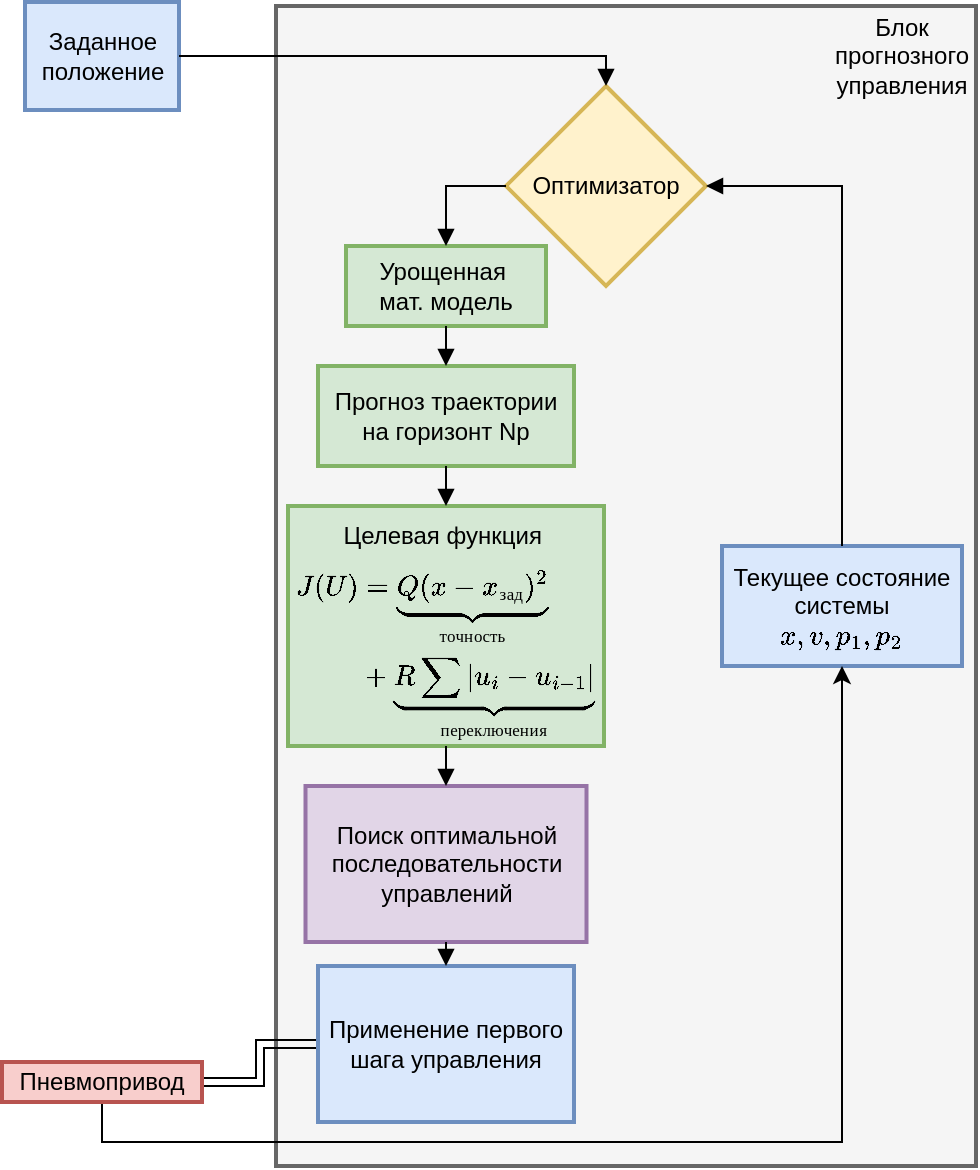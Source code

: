 <mxfile version="26.0.16">
  <diagram name="Страница — 1" id="cn9Pbhil55SfpPsUw8UA">
    <mxGraphModel dx="1680" dy="675" grid="1" gridSize="10" guides="1" tooltips="1" connect="1" arrows="1" fold="1" page="1" pageScale="1" pageWidth="827" pageHeight="1169" math="1" shadow="0">
      <root>
        <mxCell id="0" />
        <mxCell id="1" parent="0" />
        <mxCell id="BSyK09EKYatqEkYVccjK-1" value="" style="whiteSpace=wrap;strokeWidth=2;fillColor=#f5f5f5;fontColor=#333333;strokeColor=#666666;" vertex="1" parent="1">
          <mxGeometry x="477" y="90" width="350" height="580" as="geometry" />
        </mxCell>
        <mxCell id="BSyK09EKYatqEkYVccjK-2" value="Заданное положение" style="whiteSpace=wrap;strokeWidth=2;fillColor=#dae8fc;strokeColor=#6c8ebf;" vertex="1" parent="1">
          <mxGeometry x="351.5" y="88" width="77" height="54" as="geometry" />
        </mxCell>
        <mxCell id="BSyK09EKYatqEkYVccjK-3" value="Оптимизатор" style="rhombus;strokeWidth=2;whiteSpace=wrap;fillColor=#fff2cc;strokeColor=#d6b656;" vertex="1" parent="1">
          <mxGeometry x="592" y="130" width="100" height="100" as="geometry" />
        </mxCell>
        <mxCell id="BSyK09EKYatqEkYVccjK-4" value="Текущее состояние системы&#xa;" style="whiteSpace=wrap;strokeWidth=2;fillColor=#dae8fc;strokeColor=#6c8ebf;" vertex="1" parent="1">
          <mxGeometry x="700" y="360" width="120" height="60" as="geometry" />
        </mxCell>
        <mxCell id="BSyK09EKYatqEkYVccjK-5" value="Урощенная &#xa;мат. модель" style="whiteSpace=wrap;strokeWidth=2;fillColor=#d5e8d4;strokeColor=#82b366;" vertex="1" parent="1">
          <mxGeometry x="512" y="210" width="100" height="40" as="geometry" />
        </mxCell>
        <mxCell id="BSyK09EKYatqEkYVccjK-6" value="Прогноз траектории&#xa;на горизонт Np" style="whiteSpace=wrap;strokeWidth=2;fillColor=#d5e8d4;strokeColor=#82b366;" vertex="1" parent="1">
          <mxGeometry x="498" y="270" width="128" height="50" as="geometry" />
        </mxCell>
        <mxCell id="BSyK09EKYatqEkYVccjK-7" value="&#xa;" style="whiteSpace=wrap;strokeWidth=2;fillColor=#d5e8d4;strokeColor=#82b366;" vertex="1" parent="1">
          <mxGeometry x="483" y="340" width="158" height="120" as="geometry" />
        </mxCell>
        <mxCell id="BSyK09EKYatqEkYVccjK-8" value="Поиск оптимальной&#xa;последовательности&#xa;управлений" style="whiteSpace=wrap;strokeWidth=2;fillColor=#e1d5e7;strokeColor=#9673a6;" vertex="1" parent="1">
          <mxGeometry x="491.75" y="480" width="140.5" height="78" as="geometry" />
        </mxCell>
        <mxCell id="BSyK09EKYatqEkYVccjK-25" style="edgeStyle=orthogonalEdgeStyle;rounded=0;orthogonalLoop=1;jettySize=auto;html=1;exitX=0;exitY=0.5;exitDx=0;exitDy=0;shape=link;" edge="1" parent="1" source="BSyK09EKYatqEkYVccjK-9" target="BSyK09EKYatqEkYVccjK-11">
          <mxGeometry relative="1" as="geometry" />
        </mxCell>
        <mxCell id="BSyK09EKYatqEkYVccjK-9" value="Применение первого&#xa;шага управления" style="whiteSpace=wrap;strokeWidth=2;fillColor=#dae8fc;strokeColor=#6c8ebf;" vertex="1" parent="1">
          <mxGeometry x="498" y="570" width="128" height="78" as="geometry" />
        </mxCell>
        <mxCell id="BSyK09EKYatqEkYVccjK-24" style="edgeStyle=orthogonalEdgeStyle;rounded=0;orthogonalLoop=1;jettySize=auto;html=1;exitX=0.5;exitY=1;exitDx=0;exitDy=0;entryX=0.5;entryY=1;entryDx=0;entryDy=0;" edge="1" parent="1" source="BSyK09EKYatqEkYVccjK-11" target="BSyK09EKYatqEkYVccjK-4">
          <mxGeometry relative="1" as="geometry" />
        </mxCell>
        <mxCell id="BSyK09EKYatqEkYVccjK-11" value="Пневмопривод" style="whiteSpace=wrap;strokeWidth=2;fillColor=#f8cecc;strokeColor=#b85450;" vertex="1" parent="1">
          <mxGeometry x="340" y="618" width="100" height="20" as="geometry" />
        </mxCell>
        <mxCell id="BSyK09EKYatqEkYVccjK-13" value="" style="startArrow=none;endArrow=block;exitX=1;exitY=0.5;rounded=0;exitDx=0;exitDy=0;edgeStyle=orthogonalEdgeStyle;entryX=0.5;entryY=0;entryDx=0;entryDy=0;" edge="1" parent="1" source="BSyK09EKYatqEkYVccjK-2" target="BSyK09EKYatqEkYVccjK-3">
          <mxGeometry relative="1" as="geometry">
            <mxPoint x="660" y="140" as="targetPoint" />
          </mxGeometry>
        </mxCell>
        <mxCell id="BSyK09EKYatqEkYVccjK-14" value="" style="startArrow=none;endArrow=block;entryX=1;entryY=0.5;rounded=0;edgeStyle=elbowEdgeStyle;entryDx=0;entryDy=0;" edge="1" parent="1" target="BSyK09EKYatqEkYVccjK-3">
          <mxGeometry relative="1" as="geometry">
            <Array as="points">
              <mxPoint x="760" y="290" />
            </Array>
            <mxPoint x="760" y="360" as="sourcePoint" />
          </mxGeometry>
        </mxCell>
        <mxCell id="BSyK09EKYatqEkYVccjK-15" value="" style="startArrow=none;endArrow=block;exitX=0;exitY=0.5;entryX=0.5;entryY=0;rounded=0;edgeStyle=elbowEdgeStyle;elbow=vertical;exitDx=0;exitDy=0;" edge="1" parent="1" source="BSyK09EKYatqEkYVccjK-3" target="BSyK09EKYatqEkYVccjK-5">
          <mxGeometry relative="1" as="geometry">
            <Array as="points">
              <mxPoint x="580" y="180" />
            </Array>
          </mxGeometry>
        </mxCell>
        <mxCell id="BSyK09EKYatqEkYVccjK-16" value="" style="curved=1;startArrow=none;endArrow=block;exitX=0.5;exitY=1;entryX=0.5;entryY=0;rounded=0;" edge="1" parent="1" source="BSyK09EKYatqEkYVccjK-5" target="BSyK09EKYatqEkYVccjK-6">
          <mxGeometry relative="1" as="geometry">
            <Array as="points" />
          </mxGeometry>
        </mxCell>
        <mxCell id="BSyK09EKYatqEkYVccjK-17" value="" style="curved=1;startArrow=none;endArrow=block;exitX=0.5;exitY=1;entryX=0.5;entryY=0;rounded=0;" edge="1" parent="1" source="BSyK09EKYatqEkYVccjK-6" target="BSyK09EKYatqEkYVccjK-7">
          <mxGeometry relative="1" as="geometry">
            <Array as="points" />
          </mxGeometry>
        </mxCell>
        <mxCell id="BSyK09EKYatqEkYVccjK-18" value="" style="curved=1;startArrow=none;endArrow=block;exitX=0.5;exitY=1;entryX=0.5;entryY=0;rounded=0;" edge="1" parent="1" source="BSyK09EKYatqEkYVccjK-7" target="BSyK09EKYatqEkYVccjK-8">
          <mxGeometry relative="1" as="geometry">
            <Array as="points" />
          </mxGeometry>
        </mxCell>
        <mxCell id="BSyK09EKYatqEkYVccjK-19" value="" style="curved=1;startArrow=none;endArrow=block;exitX=0.5;exitY=1;entryX=0.5;entryY=0;rounded=0;" edge="1" parent="1" source="BSyK09EKYatqEkYVccjK-8" target="BSyK09EKYatqEkYVccjK-9">
          <mxGeometry relative="1" as="geometry">
            <Array as="points" />
          </mxGeometry>
        </mxCell>
        <mxCell id="BSyK09EKYatqEkYVccjK-26" value="$$&lt;br&gt;\begin{aligned}&lt;br&gt;J(U) &amp;amp; = \underbrace{Q(x - x_{\text{зад}})^2}_{\text{точность}} \\&lt;br&gt;&amp;amp; + \underbrace{R\sum|u_i - u_{i-1}|}_{\text{переключения}}&lt;br&gt;\end{aligned}&lt;br&gt;$$" style="text;html=1;align=center;verticalAlign=middle;whiteSpace=wrap;rounded=0;" vertex="1" parent="1">
          <mxGeometry x="421.25" y="400" width="281.5" height="30" as="geometry" />
        </mxCell>
        <mxCell id="BSyK09EKYatqEkYVccjK-27" value="Блок прогнозного управления" style="text;html=1;align=center;verticalAlign=middle;whiteSpace=wrap;rounded=0;" vertex="1" parent="1">
          <mxGeometry x="760" y="100" width="60" height="30" as="geometry" />
        </mxCell>
        <mxCell id="BSyK09EKYatqEkYVccjK-30" value="Целевая функция&amp;nbsp;" style="text;html=1;align=center;verticalAlign=middle;whiteSpace=wrap;rounded=0;" vertex="1" parent="1">
          <mxGeometry x="502" y="340" width="120" height="30" as="geometry" />
        </mxCell>
        <mxCell id="BSyK09EKYatqEkYVccjK-32" value="$$x, v, p_1, p_2$$" style="text;html=1;align=center;verticalAlign=middle;whiteSpace=wrap;rounded=0;" vertex="1" parent="1">
          <mxGeometry x="730" y="390" width="60" height="30" as="geometry" />
        </mxCell>
      </root>
    </mxGraphModel>
  </diagram>
</mxfile>
